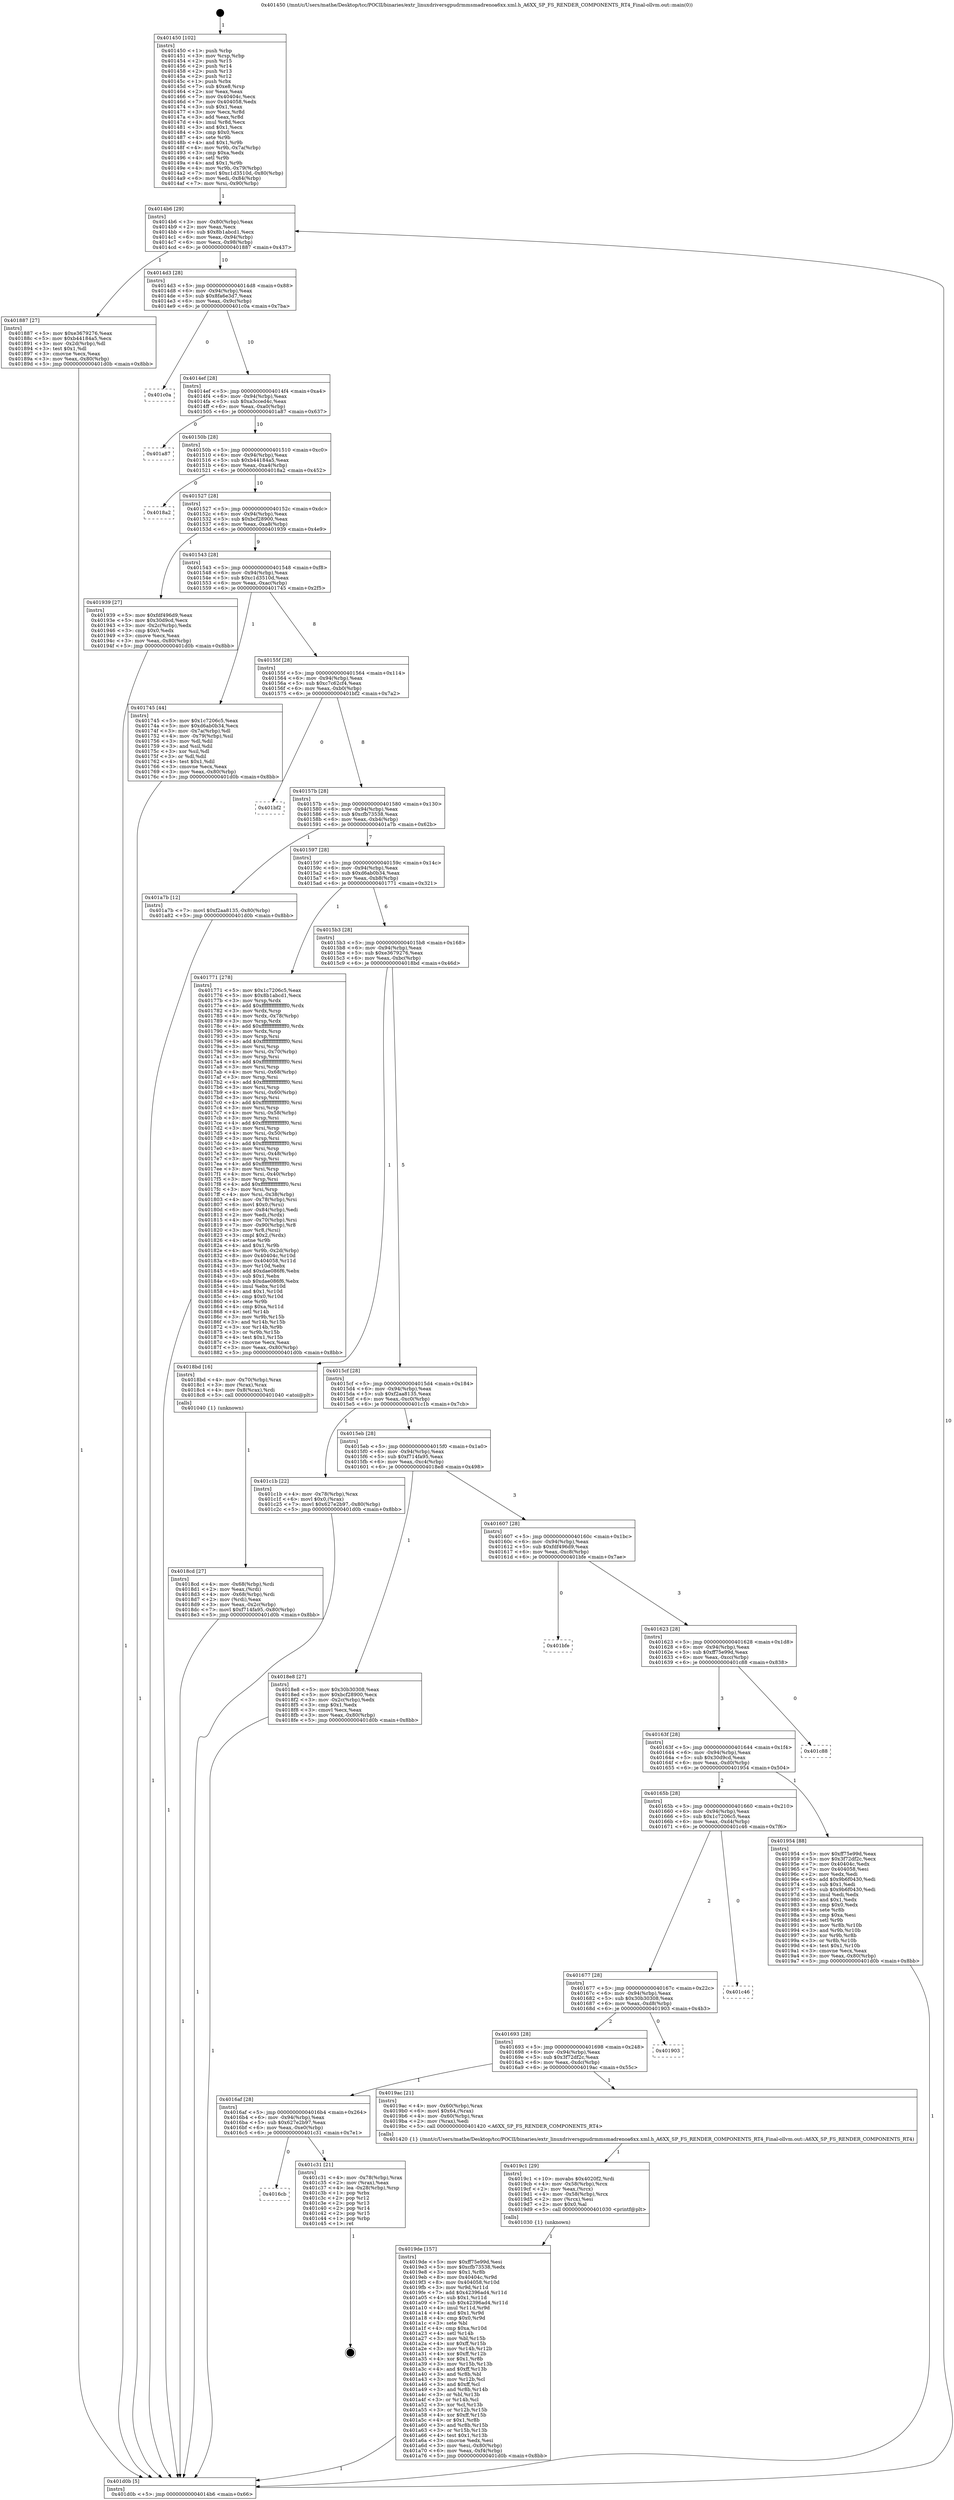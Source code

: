 digraph "0x401450" {
  label = "0x401450 (/mnt/c/Users/mathe/Desktop/tcc/POCII/binaries/extr_linuxdriversgpudrmmsmadrenoa6xx.xml.h_A6XX_SP_FS_RENDER_COMPONENTS_RT4_Final-ollvm.out::main(0))"
  labelloc = "t"
  node[shape=record]

  Entry [label="",width=0.3,height=0.3,shape=circle,fillcolor=black,style=filled]
  "0x4014b6" [label="{
     0x4014b6 [29]\l
     | [instrs]\l
     &nbsp;&nbsp;0x4014b6 \<+3\>: mov -0x80(%rbp),%eax\l
     &nbsp;&nbsp;0x4014b9 \<+2\>: mov %eax,%ecx\l
     &nbsp;&nbsp;0x4014bb \<+6\>: sub $0x8b1abcd1,%ecx\l
     &nbsp;&nbsp;0x4014c1 \<+6\>: mov %eax,-0x94(%rbp)\l
     &nbsp;&nbsp;0x4014c7 \<+6\>: mov %ecx,-0x98(%rbp)\l
     &nbsp;&nbsp;0x4014cd \<+6\>: je 0000000000401887 \<main+0x437\>\l
  }"]
  "0x401887" [label="{
     0x401887 [27]\l
     | [instrs]\l
     &nbsp;&nbsp;0x401887 \<+5\>: mov $0xe3679276,%eax\l
     &nbsp;&nbsp;0x40188c \<+5\>: mov $0xb44184a5,%ecx\l
     &nbsp;&nbsp;0x401891 \<+3\>: mov -0x2d(%rbp),%dl\l
     &nbsp;&nbsp;0x401894 \<+3\>: test $0x1,%dl\l
     &nbsp;&nbsp;0x401897 \<+3\>: cmovne %ecx,%eax\l
     &nbsp;&nbsp;0x40189a \<+3\>: mov %eax,-0x80(%rbp)\l
     &nbsp;&nbsp;0x40189d \<+5\>: jmp 0000000000401d0b \<main+0x8bb\>\l
  }"]
  "0x4014d3" [label="{
     0x4014d3 [28]\l
     | [instrs]\l
     &nbsp;&nbsp;0x4014d3 \<+5\>: jmp 00000000004014d8 \<main+0x88\>\l
     &nbsp;&nbsp;0x4014d8 \<+6\>: mov -0x94(%rbp),%eax\l
     &nbsp;&nbsp;0x4014de \<+5\>: sub $0x8fa6e3d7,%eax\l
     &nbsp;&nbsp;0x4014e3 \<+6\>: mov %eax,-0x9c(%rbp)\l
     &nbsp;&nbsp;0x4014e9 \<+6\>: je 0000000000401c0a \<main+0x7ba\>\l
  }"]
  Exit [label="",width=0.3,height=0.3,shape=circle,fillcolor=black,style=filled,peripheries=2]
  "0x401c0a" [label="{
     0x401c0a\l
  }", style=dashed]
  "0x4014ef" [label="{
     0x4014ef [28]\l
     | [instrs]\l
     &nbsp;&nbsp;0x4014ef \<+5\>: jmp 00000000004014f4 \<main+0xa4\>\l
     &nbsp;&nbsp;0x4014f4 \<+6\>: mov -0x94(%rbp),%eax\l
     &nbsp;&nbsp;0x4014fa \<+5\>: sub $0xa3cced4c,%eax\l
     &nbsp;&nbsp;0x4014ff \<+6\>: mov %eax,-0xa0(%rbp)\l
     &nbsp;&nbsp;0x401505 \<+6\>: je 0000000000401a87 \<main+0x637\>\l
  }"]
  "0x4016cb" [label="{
     0x4016cb\l
  }", style=dashed]
  "0x401a87" [label="{
     0x401a87\l
  }", style=dashed]
  "0x40150b" [label="{
     0x40150b [28]\l
     | [instrs]\l
     &nbsp;&nbsp;0x40150b \<+5\>: jmp 0000000000401510 \<main+0xc0\>\l
     &nbsp;&nbsp;0x401510 \<+6\>: mov -0x94(%rbp),%eax\l
     &nbsp;&nbsp;0x401516 \<+5\>: sub $0xb44184a5,%eax\l
     &nbsp;&nbsp;0x40151b \<+6\>: mov %eax,-0xa4(%rbp)\l
     &nbsp;&nbsp;0x401521 \<+6\>: je 00000000004018a2 \<main+0x452\>\l
  }"]
  "0x401c31" [label="{
     0x401c31 [21]\l
     | [instrs]\l
     &nbsp;&nbsp;0x401c31 \<+4\>: mov -0x78(%rbp),%rax\l
     &nbsp;&nbsp;0x401c35 \<+2\>: mov (%rax),%eax\l
     &nbsp;&nbsp;0x401c37 \<+4\>: lea -0x28(%rbp),%rsp\l
     &nbsp;&nbsp;0x401c3b \<+1\>: pop %rbx\l
     &nbsp;&nbsp;0x401c3c \<+2\>: pop %r12\l
     &nbsp;&nbsp;0x401c3e \<+2\>: pop %r13\l
     &nbsp;&nbsp;0x401c40 \<+2\>: pop %r14\l
     &nbsp;&nbsp;0x401c42 \<+2\>: pop %r15\l
     &nbsp;&nbsp;0x401c44 \<+1\>: pop %rbp\l
     &nbsp;&nbsp;0x401c45 \<+1\>: ret\l
  }"]
  "0x4018a2" [label="{
     0x4018a2\l
  }", style=dashed]
  "0x401527" [label="{
     0x401527 [28]\l
     | [instrs]\l
     &nbsp;&nbsp;0x401527 \<+5\>: jmp 000000000040152c \<main+0xdc\>\l
     &nbsp;&nbsp;0x40152c \<+6\>: mov -0x94(%rbp),%eax\l
     &nbsp;&nbsp;0x401532 \<+5\>: sub $0xbcf28900,%eax\l
     &nbsp;&nbsp;0x401537 \<+6\>: mov %eax,-0xa8(%rbp)\l
     &nbsp;&nbsp;0x40153d \<+6\>: je 0000000000401939 \<main+0x4e9\>\l
  }"]
  "0x4019de" [label="{
     0x4019de [157]\l
     | [instrs]\l
     &nbsp;&nbsp;0x4019de \<+5\>: mov $0xff75e99d,%esi\l
     &nbsp;&nbsp;0x4019e3 \<+5\>: mov $0xcfb73538,%edx\l
     &nbsp;&nbsp;0x4019e8 \<+3\>: mov $0x1,%r8b\l
     &nbsp;&nbsp;0x4019eb \<+8\>: mov 0x40404c,%r9d\l
     &nbsp;&nbsp;0x4019f3 \<+8\>: mov 0x404058,%r10d\l
     &nbsp;&nbsp;0x4019fb \<+3\>: mov %r9d,%r11d\l
     &nbsp;&nbsp;0x4019fe \<+7\>: add $0x42396ad4,%r11d\l
     &nbsp;&nbsp;0x401a05 \<+4\>: sub $0x1,%r11d\l
     &nbsp;&nbsp;0x401a09 \<+7\>: sub $0x42396ad4,%r11d\l
     &nbsp;&nbsp;0x401a10 \<+4\>: imul %r11d,%r9d\l
     &nbsp;&nbsp;0x401a14 \<+4\>: and $0x1,%r9d\l
     &nbsp;&nbsp;0x401a18 \<+4\>: cmp $0x0,%r9d\l
     &nbsp;&nbsp;0x401a1c \<+3\>: sete %bl\l
     &nbsp;&nbsp;0x401a1f \<+4\>: cmp $0xa,%r10d\l
     &nbsp;&nbsp;0x401a23 \<+4\>: setl %r14b\l
     &nbsp;&nbsp;0x401a27 \<+3\>: mov %bl,%r15b\l
     &nbsp;&nbsp;0x401a2a \<+4\>: xor $0xff,%r15b\l
     &nbsp;&nbsp;0x401a2e \<+3\>: mov %r14b,%r12b\l
     &nbsp;&nbsp;0x401a31 \<+4\>: xor $0xff,%r12b\l
     &nbsp;&nbsp;0x401a35 \<+4\>: xor $0x1,%r8b\l
     &nbsp;&nbsp;0x401a39 \<+3\>: mov %r15b,%r13b\l
     &nbsp;&nbsp;0x401a3c \<+4\>: and $0xff,%r13b\l
     &nbsp;&nbsp;0x401a40 \<+3\>: and %r8b,%bl\l
     &nbsp;&nbsp;0x401a43 \<+3\>: mov %r12b,%cl\l
     &nbsp;&nbsp;0x401a46 \<+3\>: and $0xff,%cl\l
     &nbsp;&nbsp;0x401a49 \<+3\>: and %r8b,%r14b\l
     &nbsp;&nbsp;0x401a4c \<+3\>: or %bl,%r13b\l
     &nbsp;&nbsp;0x401a4f \<+3\>: or %r14b,%cl\l
     &nbsp;&nbsp;0x401a52 \<+3\>: xor %cl,%r13b\l
     &nbsp;&nbsp;0x401a55 \<+3\>: or %r12b,%r15b\l
     &nbsp;&nbsp;0x401a58 \<+4\>: xor $0xff,%r15b\l
     &nbsp;&nbsp;0x401a5c \<+4\>: or $0x1,%r8b\l
     &nbsp;&nbsp;0x401a60 \<+3\>: and %r8b,%r15b\l
     &nbsp;&nbsp;0x401a63 \<+3\>: or %r15b,%r13b\l
     &nbsp;&nbsp;0x401a66 \<+4\>: test $0x1,%r13b\l
     &nbsp;&nbsp;0x401a6a \<+3\>: cmovne %edx,%esi\l
     &nbsp;&nbsp;0x401a6d \<+3\>: mov %esi,-0x80(%rbp)\l
     &nbsp;&nbsp;0x401a70 \<+6\>: mov %eax,-0xf4(%rbp)\l
     &nbsp;&nbsp;0x401a76 \<+5\>: jmp 0000000000401d0b \<main+0x8bb\>\l
  }"]
  "0x401939" [label="{
     0x401939 [27]\l
     | [instrs]\l
     &nbsp;&nbsp;0x401939 \<+5\>: mov $0xfdf496d9,%eax\l
     &nbsp;&nbsp;0x40193e \<+5\>: mov $0x30d9cd,%ecx\l
     &nbsp;&nbsp;0x401943 \<+3\>: mov -0x2c(%rbp),%edx\l
     &nbsp;&nbsp;0x401946 \<+3\>: cmp $0x0,%edx\l
     &nbsp;&nbsp;0x401949 \<+3\>: cmove %ecx,%eax\l
     &nbsp;&nbsp;0x40194c \<+3\>: mov %eax,-0x80(%rbp)\l
     &nbsp;&nbsp;0x40194f \<+5\>: jmp 0000000000401d0b \<main+0x8bb\>\l
  }"]
  "0x401543" [label="{
     0x401543 [28]\l
     | [instrs]\l
     &nbsp;&nbsp;0x401543 \<+5\>: jmp 0000000000401548 \<main+0xf8\>\l
     &nbsp;&nbsp;0x401548 \<+6\>: mov -0x94(%rbp),%eax\l
     &nbsp;&nbsp;0x40154e \<+5\>: sub $0xc1d3510d,%eax\l
     &nbsp;&nbsp;0x401553 \<+6\>: mov %eax,-0xac(%rbp)\l
     &nbsp;&nbsp;0x401559 \<+6\>: je 0000000000401745 \<main+0x2f5\>\l
  }"]
  "0x4019c1" [label="{
     0x4019c1 [29]\l
     | [instrs]\l
     &nbsp;&nbsp;0x4019c1 \<+10\>: movabs $0x4020f2,%rdi\l
     &nbsp;&nbsp;0x4019cb \<+4\>: mov -0x58(%rbp),%rcx\l
     &nbsp;&nbsp;0x4019cf \<+2\>: mov %eax,(%rcx)\l
     &nbsp;&nbsp;0x4019d1 \<+4\>: mov -0x58(%rbp),%rcx\l
     &nbsp;&nbsp;0x4019d5 \<+2\>: mov (%rcx),%esi\l
     &nbsp;&nbsp;0x4019d7 \<+2\>: mov $0x0,%al\l
     &nbsp;&nbsp;0x4019d9 \<+5\>: call 0000000000401030 \<printf@plt\>\l
     | [calls]\l
     &nbsp;&nbsp;0x401030 \{1\} (unknown)\l
  }"]
  "0x401745" [label="{
     0x401745 [44]\l
     | [instrs]\l
     &nbsp;&nbsp;0x401745 \<+5\>: mov $0x1c7206c5,%eax\l
     &nbsp;&nbsp;0x40174a \<+5\>: mov $0xd6ab0b34,%ecx\l
     &nbsp;&nbsp;0x40174f \<+3\>: mov -0x7a(%rbp),%dl\l
     &nbsp;&nbsp;0x401752 \<+4\>: mov -0x79(%rbp),%sil\l
     &nbsp;&nbsp;0x401756 \<+3\>: mov %dl,%dil\l
     &nbsp;&nbsp;0x401759 \<+3\>: and %sil,%dil\l
     &nbsp;&nbsp;0x40175c \<+3\>: xor %sil,%dl\l
     &nbsp;&nbsp;0x40175f \<+3\>: or %dl,%dil\l
     &nbsp;&nbsp;0x401762 \<+4\>: test $0x1,%dil\l
     &nbsp;&nbsp;0x401766 \<+3\>: cmovne %ecx,%eax\l
     &nbsp;&nbsp;0x401769 \<+3\>: mov %eax,-0x80(%rbp)\l
     &nbsp;&nbsp;0x40176c \<+5\>: jmp 0000000000401d0b \<main+0x8bb\>\l
  }"]
  "0x40155f" [label="{
     0x40155f [28]\l
     | [instrs]\l
     &nbsp;&nbsp;0x40155f \<+5\>: jmp 0000000000401564 \<main+0x114\>\l
     &nbsp;&nbsp;0x401564 \<+6\>: mov -0x94(%rbp),%eax\l
     &nbsp;&nbsp;0x40156a \<+5\>: sub $0xc7c62cf4,%eax\l
     &nbsp;&nbsp;0x40156f \<+6\>: mov %eax,-0xb0(%rbp)\l
     &nbsp;&nbsp;0x401575 \<+6\>: je 0000000000401bf2 \<main+0x7a2\>\l
  }"]
  "0x401d0b" [label="{
     0x401d0b [5]\l
     | [instrs]\l
     &nbsp;&nbsp;0x401d0b \<+5\>: jmp 00000000004014b6 \<main+0x66\>\l
  }"]
  "0x401450" [label="{
     0x401450 [102]\l
     | [instrs]\l
     &nbsp;&nbsp;0x401450 \<+1\>: push %rbp\l
     &nbsp;&nbsp;0x401451 \<+3\>: mov %rsp,%rbp\l
     &nbsp;&nbsp;0x401454 \<+2\>: push %r15\l
     &nbsp;&nbsp;0x401456 \<+2\>: push %r14\l
     &nbsp;&nbsp;0x401458 \<+2\>: push %r13\l
     &nbsp;&nbsp;0x40145a \<+2\>: push %r12\l
     &nbsp;&nbsp;0x40145c \<+1\>: push %rbx\l
     &nbsp;&nbsp;0x40145d \<+7\>: sub $0xe8,%rsp\l
     &nbsp;&nbsp;0x401464 \<+2\>: xor %eax,%eax\l
     &nbsp;&nbsp;0x401466 \<+7\>: mov 0x40404c,%ecx\l
     &nbsp;&nbsp;0x40146d \<+7\>: mov 0x404058,%edx\l
     &nbsp;&nbsp;0x401474 \<+3\>: sub $0x1,%eax\l
     &nbsp;&nbsp;0x401477 \<+3\>: mov %ecx,%r8d\l
     &nbsp;&nbsp;0x40147a \<+3\>: add %eax,%r8d\l
     &nbsp;&nbsp;0x40147d \<+4\>: imul %r8d,%ecx\l
     &nbsp;&nbsp;0x401481 \<+3\>: and $0x1,%ecx\l
     &nbsp;&nbsp;0x401484 \<+3\>: cmp $0x0,%ecx\l
     &nbsp;&nbsp;0x401487 \<+4\>: sete %r9b\l
     &nbsp;&nbsp;0x40148b \<+4\>: and $0x1,%r9b\l
     &nbsp;&nbsp;0x40148f \<+4\>: mov %r9b,-0x7a(%rbp)\l
     &nbsp;&nbsp;0x401493 \<+3\>: cmp $0xa,%edx\l
     &nbsp;&nbsp;0x401496 \<+4\>: setl %r9b\l
     &nbsp;&nbsp;0x40149a \<+4\>: and $0x1,%r9b\l
     &nbsp;&nbsp;0x40149e \<+4\>: mov %r9b,-0x79(%rbp)\l
     &nbsp;&nbsp;0x4014a2 \<+7\>: movl $0xc1d3510d,-0x80(%rbp)\l
     &nbsp;&nbsp;0x4014a9 \<+6\>: mov %edi,-0x84(%rbp)\l
     &nbsp;&nbsp;0x4014af \<+7\>: mov %rsi,-0x90(%rbp)\l
  }"]
  "0x4016af" [label="{
     0x4016af [28]\l
     | [instrs]\l
     &nbsp;&nbsp;0x4016af \<+5\>: jmp 00000000004016b4 \<main+0x264\>\l
     &nbsp;&nbsp;0x4016b4 \<+6\>: mov -0x94(%rbp),%eax\l
     &nbsp;&nbsp;0x4016ba \<+5\>: sub $0x627e2b97,%eax\l
     &nbsp;&nbsp;0x4016bf \<+6\>: mov %eax,-0xe0(%rbp)\l
     &nbsp;&nbsp;0x4016c5 \<+6\>: je 0000000000401c31 \<main+0x7e1\>\l
  }"]
  "0x401bf2" [label="{
     0x401bf2\l
  }", style=dashed]
  "0x40157b" [label="{
     0x40157b [28]\l
     | [instrs]\l
     &nbsp;&nbsp;0x40157b \<+5\>: jmp 0000000000401580 \<main+0x130\>\l
     &nbsp;&nbsp;0x401580 \<+6\>: mov -0x94(%rbp),%eax\l
     &nbsp;&nbsp;0x401586 \<+5\>: sub $0xcfb73538,%eax\l
     &nbsp;&nbsp;0x40158b \<+6\>: mov %eax,-0xb4(%rbp)\l
     &nbsp;&nbsp;0x401591 \<+6\>: je 0000000000401a7b \<main+0x62b\>\l
  }"]
  "0x4019ac" [label="{
     0x4019ac [21]\l
     | [instrs]\l
     &nbsp;&nbsp;0x4019ac \<+4\>: mov -0x60(%rbp),%rax\l
     &nbsp;&nbsp;0x4019b0 \<+6\>: movl $0x64,(%rax)\l
     &nbsp;&nbsp;0x4019b6 \<+4\>: mov -0x60(%rbp),%rax\l
     &nbsp;&nbsp;0x4019ba \<+2\>: mov (%rax),%edi\l
     &nbsp;&nbsp;0x4019bc \<+5\>: call 0000000000401420 \<A6XX_SP_FS_RENDER_COMPONENTS_RT4\>\l
     | [calls]\l
     &nbsp;&nbsp;0x401420 \{1\} (/mnt/c/Users/mathe/Desktop/tcc/POCII/binaries/extr_linuxdriversgpudrmmsmadrenoa6xx.xml.h_A6XX_SP_FS_RENDER_COMPONENTS_RT4_Final-ollvm.out::A6XX_SP_FS_RENDER_COMPONENTS_RT4)\l
  }"]
  "0x401a7b" [label="{
     0x401a7b [12]\l
     | [instrs]\l
     &nbsp;&nbsp;0x401a7b \<+7\>: movl $0xf2aa8135,-0x80(%rbp)\l
     &nbsp;&nbsp;0x401a82 \<+5\>: jmp 0000000000401d0b \<main+0x8bb\>\l
  }"]
  "0x401597" [label="{
     0x401597 [28]\l
     | [instrs]\l
     &nbsp;&nbsp;0x401597 \<+5\>: jmp 000000000040159c \<main+0x14c\>\l
     &nbsp;&nbsp;0x40159c \<+6\>: mov -0x94(%rbp),%eax\l
     &nbsp;&nbsp;0x4015a2 \<+5\>: sub $0xd6ab0b34,%eax\l
     &nbsp;&nbsp;0x4015a7 \<+6\>: mov %eax,-0xb8(%rbp)\l
     &nbsp;&nbsp;0x4015ad \<+6\>: je 0000000000401771 \<main+0x321\>\l
  }"]
  "0x401693" [label="{
     0x401693 [28]\l
     | [instrs]\l
     &nbsp;&nbsp;0x401693 \<+5\>: jmp 0000000000401698 \<main+0x248\>\l
     &nbsp;&nbsp;0x401698 \<+6\>: mov -0x94(%rbp),%eax\l
     &nbsp;&nbsp;0x40169e \<+5\>: sub $0x3f72df2c,%eax\l
     &nbsp;&nbsp;0x4016a3 \<+6\>: mov %eax,-0xdc(%rbp)\l
     &nbsp;&nbsp;0x4016a9 \<+6\>: je 00000000004019ac \<main+0x55c\>\l
  }"]
  "0x401771" [label="{
     0x401771 [278]\l
     | [instrs]\l
     &nbsp;&nbsp;0x401771 \<+5\>: mov $0x1c7206c5,%eax\l
     &nbsp;&nbsp;0x401776 \<+5\>: mov $0x8b1abcd1,%ecx\l
     &nbsp;&nbsp;0x40177b \<+3\>: mov %rsp,%rdx\l
     &nbsp;&nbsp;0x40177e \<+4\>: add $0xfffffffffffffff0,%rdx\l
     &nbsp;&nbsp;0x401782 \<+3\>: mov %rdx,%rsp\l
     &nbsp;&nbsp;0x401785 \<+4\>: mov %rdx,-0x78(%rbp)\l
     &nbsp;&nbsp;0x401789 \<+3\>: mov %rsp,%rdx\l
     &nbsp;&nbsp;0x40178c \<+4\>: add $0xfffffffffffffff0,%rdx\l
     &nbsp;&nbsp;0x401790 \<+3\>: mov %rdx,%rsp\l
     &nbsp;&nbsp;0x401793 \<+3\>: mov %rsp,%rsi\l
     &nbsp;&nbsp;0x401796 \<+4\>: add $0xfffffffffffffff0,%rsi\l
     &nbsp;&nbsp;0x40179a \<+3\>: mov %rsi,%rsp\l
     &nbsp;&nbsp;0x40179d \<+4\>: mov %rsi,-0x70(%rbp)\l
     &nbsp;&nbsp;0x4017a1 \<+3\>: mov %rsp,%rsi\l
     &nbsp;&nbsp;0x4017a4 \<+4\>: add $0xfffffffffffffff0,%rsi\l
     &nbsp;&nbsp;0x4017a8 \<+3\>: mov %rsi,%rsp\l
     &nbsp;&nbsp;0x4017ab \<+4\>: mov %rsi,-0x68(%rbp)\l
     &nbsp;&nbsp;0x4017af \<+3\>: mov %rsp,%rsi\l
     &nbsp;&nbsp;0x4017b2 \<+4\>: add $0xfffffffffffffff0,%rsi\l
     &nbsp;&nbsp;0x4017b6 \<+3\>: mov %rsi,%rsp\l
     &nbsp;&nbsp;0x4017b9 \<+4\>: mov %rsi,-0x60(%rbp)\l
     &nbsp;&nbsp;0x4017bd \<+3\>: mov %rsp,%rsi\l
     &nbsp;&nbsp;0x4017c0 \<+4\>: add $0xfffffffffffffff0,%rsi\l
     &nbsp;&nbsp;0x4017c4 \<+3\>: mov %rsi,%rsp\l
     &nbsp;&nbsp;0x4017c7 \<+4\>: mov %rsi,-0x58(%rbp)\l
     &nbsp;&nbsp;0x4017cb \<+3\>: mov %rsp,%rsi\l
     &nbsp;&nbsp;0x4017ce \<+4\>: add $0xfffffffffffffff0,%rsi\l
     &nbsp;&nbsp;0x4017d2 \<+3\>: mov %rsi,%rsp\l
     &nbsp;&nbsp;0x4017d5 \<+4\>: mov %rsi,-0x50(%rbp)\l
     &nbsp;&nbsp;0x4017d9 \<+3\>: mov %rsp,%rsi\l
     &nbsp;&nbsp;0x4017dc \<+4\>: add $0xfffffffffffffff0,%rsi\l
     &nbsp;&nbsp;0x4017e0 \<+3\>: mov %rsi,%rsp\l
     &nbsp;&nbsp;0x4017e3 \<+4\>: mov %rsi,-0x48(%rbp)\l
     &nbsp;&nbsp;0x4017e7 \<+3\>: mov %rsp,%rsi\l
     &nbsp;&nbsp;0x4017ea \<+4\>: add $0xfffffffffffffff0,%rsi\l
     &nbsp;&nbsp;0x4017ee \<+3\>: mov %rsi,%rsp\l
     &nbsp;&nbsp;0x4017f1 \<+4\>: mov %rsi,-0x40(%rbp)\l
     &nbsp;&nbsp;0x4017f5 \<+3\>: mov %rsp,%rsi\l
     &nbsp;&nbsp;0x4017f8 \<+4\>: add $0xfffffffffffffff0,%rsi\l
     &nbsp;&nbsp;0x4017fc \<+3\>: mov %rsi,%rsp\l
     &nbsp;&nbsp;0x4017ff \<+4\>: mov %rsi,-0x38(%rbp)\l
     &nbsp;&nbsp;0x401803 \<+4\>: mov -0x78(%rbp),%rsi\l
     &nbsp;&nbsp;0x401807 \<+6\>: movl $0x0,(%rsi)\l
     &nbsp;&nbsp;0x40180d \<+6\>: mov -0x84(%rbp),%edi\l
     &nbsp;&nbsp;0x401813 \<+2\>: mov %edi,(%rdx)\l
     &nbsp;&nbsp;0x401815 \<+4\>: mov -0x70(%rbp),%rsi\l
     &nbsp;&nbsp;0x401819 \<+7\>: mov -0x90(%rbp),%r8\l
     &nbsp;&nbsp;0x401820 \<+3\>: mov %r8,(%rsi)\l
     &nbsp;&nbsp;0x401823 \<+3\>: cmpl $0x2,(%rdx)\l
     &nbsp;&nbsp;0x401826 \<+4\>: setne %r9b\l
     &nbsp;&nbsp;0x40182a \<+4\>: and $0x1,%r9b\l
     &nbsp;&nbsp;0x40182e \<+4\>: mov %r9b,-0x2d(%rbp)\l
     &nbsp;&nbsp;0x401832 \<+8\>: mov 0x40404c,%r10d\l
     &nbsp;&nbsp;0x40183a \<+8\>: mov 0x404058,%r11d\l
     &nbsp;&nbsp;0x401842 \<+3\>: mov %r10d,%ebx\l
     &nbsp;&nbsp;0x401845 \<+6\>: add $0xdae086f6,%ebx\l
     &nbsp;&nbsp;0x40184b \<+3\>: sub $0x1,%ebx\l
     &nbsp;&nbsp;0x40184e \<+6\>: sub $0xdae086f6,%ebx\l
     &nbsp;&nbsp;0x401854 \<+4\>: imul %ebx,%r10d\l
     &nbsp;&nbsp;0x401858 \<+4\>: and $0x1,%r10d\l
     &nbsp;&nbsp;0x40185c \<+4\>: cmp $0x0,%r10d\l
     &nbsp;&nbsp;0x401860 \<+4\>: sete %r9b\l
     &nbsp;&nbsp;0x401864 \<+4\>: cmp $0xa,%r11d\l
     &nbsp;&nbsp;0x401868 \<+4\>: setl %r14b\l
     &nbsp;&nbsp;0x40186c \<+3\>: mov %r9b,%r15b\l
     &nbsp;&nbsp;0x40186f \<+3\>: and %r14b,%r15b\l
     &nbsp;&nbsp;0x401872 \<+3\>: xor %r14b,%r9b\l
     &nbsp;&nbsp;0x401875 \<+3\>: or %r9b,%r15b\l
     &nbsp;&nbsp;0x401878 \<+4\>: test $0x1,%r15b\l
     &nbsp;&nbsp;0x40187c \<+3\>: cmovne %ecx,%eax\l
     &nbsp;&nbsp;0x40187f \<+3\>: mov %eax,-0x80(%rbp)\l
     &nbsp;&nbsp;0x401882 \<+5\>: jmp 0000000000401d0b \<main+0x8bb\>\l
  }"]
  "0x4015b3" [label="{
     0x4015b3 [28]\l
     | [instrs]\l
     &nbsp;&nbsp;0x4015b3 \<+5\>: jmp 00000000004015b8 \<main+0x168\>\l
     &nbsp;&nbsp;0x4015b8 \<+6\>: mov -0x94(%rbp),%eax\l
     &nbsp;&nbsp;0x4015be \<+5\>: sub $0xe3679276,%eax\l
     &nbsp;&nbsp;0x4015c3 \<+6\>: mov %eax,-0xbc(%rbp)\l
     &nbsp;&nbsp;0x4015c9 \<+6\>: je 00000000004018bd \<main+0x46d\>\l
  }"]
  "0x401903" [label="{
     0x401903\l
  }", style=dashed]
  "0x401677" [label="{
     0x401677 [28]\l
     | [instrs]\l
     &nbsp;&nbsp;0x401677 \<+5\>: jmp 000000000040167c \<main+0x22c\>\l
     &nbsp;&nbsp;0x40167c \<+6\>: mov -0x94(%rbp),%eax\l
     &nbsp;&nbsp;0x401682 \<+5\>: sub $0x30b30308,%eax\l
     &nbsp;&nbsp;0x401687 \<+6\>: mov %eax,-0xd8(%rbp)\l
     &nbsp;&nbsp;0x40168d \<+6\>: je 0000000000401903 \<main+0x4b3\>\l
  }"]
  "0x4018bd" [label="{
     0x4018bd [16]\l
     | [instrs]\l
     &nbsp;&nbsp;0x4018bd \<+4\>: mov -0x70(%rbp),%rax\l
     &nbsp;&nbsp;0x4018c1 \<+3\>: mov (%rax),%rax\l
     &nbsp;&nbsp;0x4018c4 \<+4\>: mov 0x8(%rax),%rdi\l
     &nbsp;&nbsp;0x4018c8 \<+5\>: call 0000000000401040 \<atoi@plt\>\l
     | [calls]\l
     &nbsp;&nbsp;0x401040 \{1\} (unknown)\l
  }"]
  "0x4015cf" [label="{
     0x4015cf [28]\l
     | [instrs]\l
     &nbsp;&nbsp;0x4015cf \<+5\>: jmp 00000000004015d4 \<main+0x184\>\l
     &nbsp;&nbsp;0x4015d4 \<+6\>: mov -0x94(%rbp),%eax\l
     &nbsp;&nbsp;0x4015da \<+5\>: sub $0xf2aa8135,%eax\l
     &nbsp;&nbsp;0x4015df \<+6\>: mov %eax,-0xc0(%rbp)\l
     &nbsp;&nbsp;0x4015e5 \<+6\>: je 0000000000401c1b \<main+0x7cb\>\l
  }"]
  "0x4018cd" [label="{
     0x4018cd [27]\l
     | [instrs]\l
     &nbsp;&nbsp;0x4018cd \<+4\>: mov -0x68(%rbp),%rdi\l
     &nbsp;&nbsp;0x4018d1 \<+2\>: mov %eax,(%rdi)\l
     &nbsp;&nbsp;0x4018d3 \<+4\>: mov -0x68(%rbp),%rdi\l
     &nbsp;&nbsp;0x4018d7 \<+2\>: mov (%rdi),%eax\l
     &nbsp;&nbsp;0x4018d9 \<+3\>: mov %eax,-0x2c(%rbp)\l
     &nbsp;&nbsp;0x4018dc \<+7\>: movl $0xf714fa95,-0x80(%rbp)\l
     &nbsp;&nbsp;0x4018e3 \<+5\>: jmp 0000000000401d0b \<main+0x8bb\>\l
  }"]
  "0x401c46" [label="{
     0x401c46\l
  }", style=dashed]
  "0x401c1b" [label="{
     0x401c1b [22]\l
     | [instrs]\l
     &nbsp;&nbsp;0x401c1b \<+4\>: mov -0x78(%rbp),%rax\l
     &nbsp;&nbsp;0x401c1f \<+6\>: movl $0x0,(%rax)\l
     &nbsp;&nbsp;0x401c25 \<+7\>: movl $0x627e2b97,-0x80(%rbp)\l
     &nbsp;&nbsp;0x401c2c \<+5\>: jmp 0000000000401d0b \<main+0x8bb\>\l
  }"]
  "0x4015eb" [label="{
     0x4015eb [28]\l
     | [instrs]\l
     &nbsp;&nbsp;0x4015eb \<+5\>: jmp 00000000004015f0 \<main+0x1a0\>\l
     &nbsp;&nbsp;0x4015f0 \<+6\>: mov -0x94(%rbp),%eax\l
     &nbsp;&nbsp;0x4015f6 \<+5\>: sub $0xf714fa95,%eax\l
     &nbsp;&nbsp;0x4015fb \<+6\>: mov %eax,-0xc4(%rbp)\l
     &nbsp;&nbsp;0x401601 \<+6\>: je 00000000004018e8 \<main+0x498\>\l
  }"]
  "0x40165b" [label="{
     0x40165b [28]\l
     | [instrs]\l
     &nbsp;&nbsp;0x40165b \<+5\>: jmp 0000000000401660 \<main+0x210\>\l
     &nbsp;&nbsp;0x401660 \<+6\>: mov -0x94(%rbp),%eax\l
     &nbsp;&nbsp;0x401666 \<+5\>: sub $0x1c7206c5,%eax\l
     &nbsp;&nbsp;0x40166b \<+6\>: mov %eax,-0xd4(%rbp)\l
     &nbsp;&nbsp;0x401671 \<+6\>: je 0000000000401c46 \<main+0x7f6\>\l
  }"]
  "0x4018e8" [label="{
     0x4018e8 [27]\l
     | [instrs]\l
     &nbsp;&nbsp;0x4018e8 \<+5\>: mov $0x30b30308,%eax\l
     &nbsp;&nbsp;0x4018ed \<+5\>: mov $0xbcf28900,%ecx\l
     &nbsp;&nbsp;0x4018f2 \<+3\>: mov -0x2c(%rbp),%edx\l
     &nbsp;&nbsp;0x4018f5 \<+3\>: cmp $0x1,%edx\l
     &nbsp;&nbsp;0x4018f8 \<+3\>: cmovl %ecx,%eax\l
     &nbsp;&nbsp;0x4018fb \<+3\>: mov %eax,-0x80(%rbp)\l
     &nbsp;&nbsp;0x4018fe \<+5\>: jmp 0000000000401d0b \<main+0x8bb\>\l
  }"]
  "0x401607" [label="{
     0x401607 [28]\l
     | [instrs]\l
     &nbsp;&nbsp;0x401607 \<+5\>: jmp 000000000040160c \<main+0x1bc\>\l
     &nbsp;&nbsp;0x40160c \<+6\>: mov -0x94(%rbp),%eax\l
     &nbsp;&nbsp;0x401612 \<+5\>: sub $0xfdf496d9,%eax\l
     &nbsp;&nbsp;0x401617 \<+6\>: mov %eax,-0xc8(%rbp)\l
     &nbsp;&nbsp;0x40161d \<+6\>: je 0000000000401bfe \<main+0x7ae\>\l
  }"]
  "0x401954" [label="{
     0x401954 [88]\l
     | [instrs]\l
     &nbsp;&nbsp;0x401954 \<+5\>: mov $0xff75e99d,%eax\l
     &nbsp;&nbsp;0x401959 \<+5\>: mov $0x3f72df2c,%ecx\l
     &nbsp;&nbsp;0x40195e \<+7\>: mov 0x40404c,%edx\l
     &nbsp;&nbsp;0x401965 \<+7\>: mov 0x404058,%esi\l
     &nbsp;&nbsp;0x40196c \<+2\>: mov %edx,%edi\l
     &nbsp;&nbsp;0x40196e \<+6\>: add $0x9b6f0430,%edi\l
     &nbsp;&nbsp;0x401974 \<+3\>: sub $0x1,%edi\l
     &nbsp;&nbsp;0x401977 \<+6\>: sub $0x9b6f0430,%edi\l
     &nbsp;&nbsp;0x40197d \<+3\>: imul %edi,%edx\l
     &nbsp;&nbsp;0x401980 \<+3\>: and $0x1,%edx\l
     &nbsp;&nbsp;0x401983 \<+3\>: cmp $0x0,%edx\l
     &nbsp;&nbsp;0x401986 \<+4\>: sete %r8b\l
     &nbsp;&nbsp;0x40198a \<+3\>: cmp $0xa,%esi\l
     &nbsp;&nbsp;0x40198d \<+4\>: setl %r9b\l
     &nbsp;&nbsp;0x401991 \<+3\>: mov %r8b,%r10b\l
     &nbsp;&nbsp;0x401994 \<+3\>: and %r9b,%r10b\l
     &nbsp;&nbsp;0x401997 \<+3\>: xor %r9b,%r8b\l
     &nbsp;&nbsp;0x40199a \<+3\>: or %r8b,%r10b\l
     &nbsp;&nbsp;0x40199d \<+4\>: test $0x1,%r10b\l
     &nbsp;&nbsp;0x4019a1 \<+3\>: cmovne %ecx,%eax\l
     &nbsp;&nbsp;0x4019a4 \<+3\>: mov %eax,-0x80(%rbp)\l
     &nbsp;&nbsp;0x4019a7 \<+5\>: jmp 0000000000401d0b \<main+0x8bb\>\l
  }"]
  "0x401bfe" [label="{
     0x401bfe\l
  }", style=dashed]
  "0x401623" [label="{
     0x401623 [28]\l
     | [instrs]\l
     &nbsp;&nbsp;0x401623 \<+5\>: jmp 0000000000401628 \<main+0x1d8\>\l
     &nbsp;&nbsp;0x401628 \<+6\>: mov -0x94(%rbp),%eax\l
     &nbsp;&nbsp;0x40162e \<+5\>: sub $0xff75e99d,%eax\l
     &nbsp;&nbsp;0x401633 \<+6\>: mov %eax,-0xcc(%rbp)\l
     &nbsp;&nbsp;0x401639 \<+6\>: je 0000000000401c88 \<main+0x838\>\l
  }"]
  "0x40163f" [label="{
     0x40163f [28]\l
     | [instrs]\l
     &nbsp;&nbsp;0x40163f \<+5\>: jmp 0000000000401644 \<main+0x1f4\>\l
     &nbsp;&nbsp;0x401644 \<+6\>: mov -0x94(%rbp),%eax\l
     &nbsp;&nbsp;0x40164a \<+5\>: sub $0x30d9cd,%eax\l
     &nbsp;&nbsp;0x40164f \<+6\>: mov %eax,-0xd0(%rbp)\l
     &nbsp;&nbsp;0x401655 \<+6\>: je 0000000000401954 \<main+0x504\>\l
  }"]
  "0x401c88" [label="{
     0x401c88\l
  }", style=dashed]
  Entry -> "0x401450" [label=" 1"]
  "0x4014b6" -> "0x401887" [label=" 1"]
  "0x4014b6" -> "0x4014d3" [label=" 10"]
  "0x401c31" -> Exit [label=" 1"]
  "0x4014d3" -> "0x401c0a" [label=" 0"]
  "0x4014d3" -> "0x4014ef" [label=" 10"]
  "0x4016af" -> "0x4016cb" [label=" 0"]
  "0x4014ef" -> "0x401a87" [label=" 0"]
  "0x4014ef" -> "0x40150b" [label=" 10"]
  "0x4016af" -> "0x401c31" [label=" 1"]
  "0x40150b" -> "0x4018a2" [label=" 0"]
  "0x40150b" -> "0x401527" [label=" 10"]
  "0x401c1b" -> "0x401d0b" [label=" 1"]
  "0x401527" -> "0x401939" [label=" 1"]
  "0x401527" -> "0x401543" [label=" 9"]
  "0x401a7b" -> "0x401d0b" [label=" 1"]
  "0x401543" -> "0x401745" [label=" 1"]
  "0x401543" -> "0x40155f" [label=" 8"]
  "0x401745" -> "0x401d0b" [label=" 1"]
  "0x401450" -> "0x4014b6" [label=" 1"]
  "0x401d0b" -> "0x4014b6" [label=" 10"]
  "0x4019de" -> "0x401d0b" [label=" 1"]
  "0x40155f" -> "0x401bf2" [label=" 0"]
  "0x40155f" -> "0x40157b" [label=" 8"]
  "0x4019c1" -> "0x4019de" [label=" 1"]
  "0x40157b" -> "0x401a7b" [label=" 1"]
  "0x40157b" -> "0x401597" [label=" 7"]
  "0x4019ac" -> "0x4019c1" [label=" 1"]
  "0x401597" -> "0x401771" [label=" 1"]
  "0x401597" -> "0x4015b3" [label=" 6"]
  "0x401693" -> "0x4019ac" [label=" 1"]
  "0x401771" -> "0x401d0b" [label=" 1"]
  "0x401887" -> "0x401d0b" [label=" 1"]
  "0x401693" -> "0x4016af" [label=" 1"]
  "0x4015b3" -> "0x4018bd" [label=" 1"]
  "0x4015b3" -> "0x4015cf" [label=" 5"]
  "0x4018bd" -> "0x4018cd" [label=" 1"]
  "0x4018cd" -> "0x401d0b" [label=" 1"]
  "0x401677" -> "0x401903" [label=" 0"]
  "0x4015cf" -> "0x401c1b" [label=" 1"]
  "0x4015cf" -> "0x4015eb" [label=" 4"]
  "0x401677" -> "0x401693" [label=" 2"]
  "0x4015eb" -> "0x4018e8" [label=" 1"]
  "0x4015eb" -> "0x401607" [label=" 3"]
  "0x4018e8" -> "0x401d0b" [label=" 1"]
  "0x401939" -> "0x401d0b" [label=" 1"]
  "0x40165b" -> "0x401c46" [label=" 0"]
  "0x401607" -> "0x401bfe" [label=" 0"]
  "0x401607" -> "0x401623" [label=" 3"]
  "0x40165b" -> "0x401677" [label=" 2"]
  "0x401623" -> "0x401c88" [label=" 0"]
  "0x401623" -> "0x40163f" [label=" 3"]
  "0x401954" -> "0x401d0b" [label=" 1"]
  "0x40163f" -> "0x401954" [label=" 1"]
  "0x40163f" -> "0x40165b" [label=" 2"]
}
